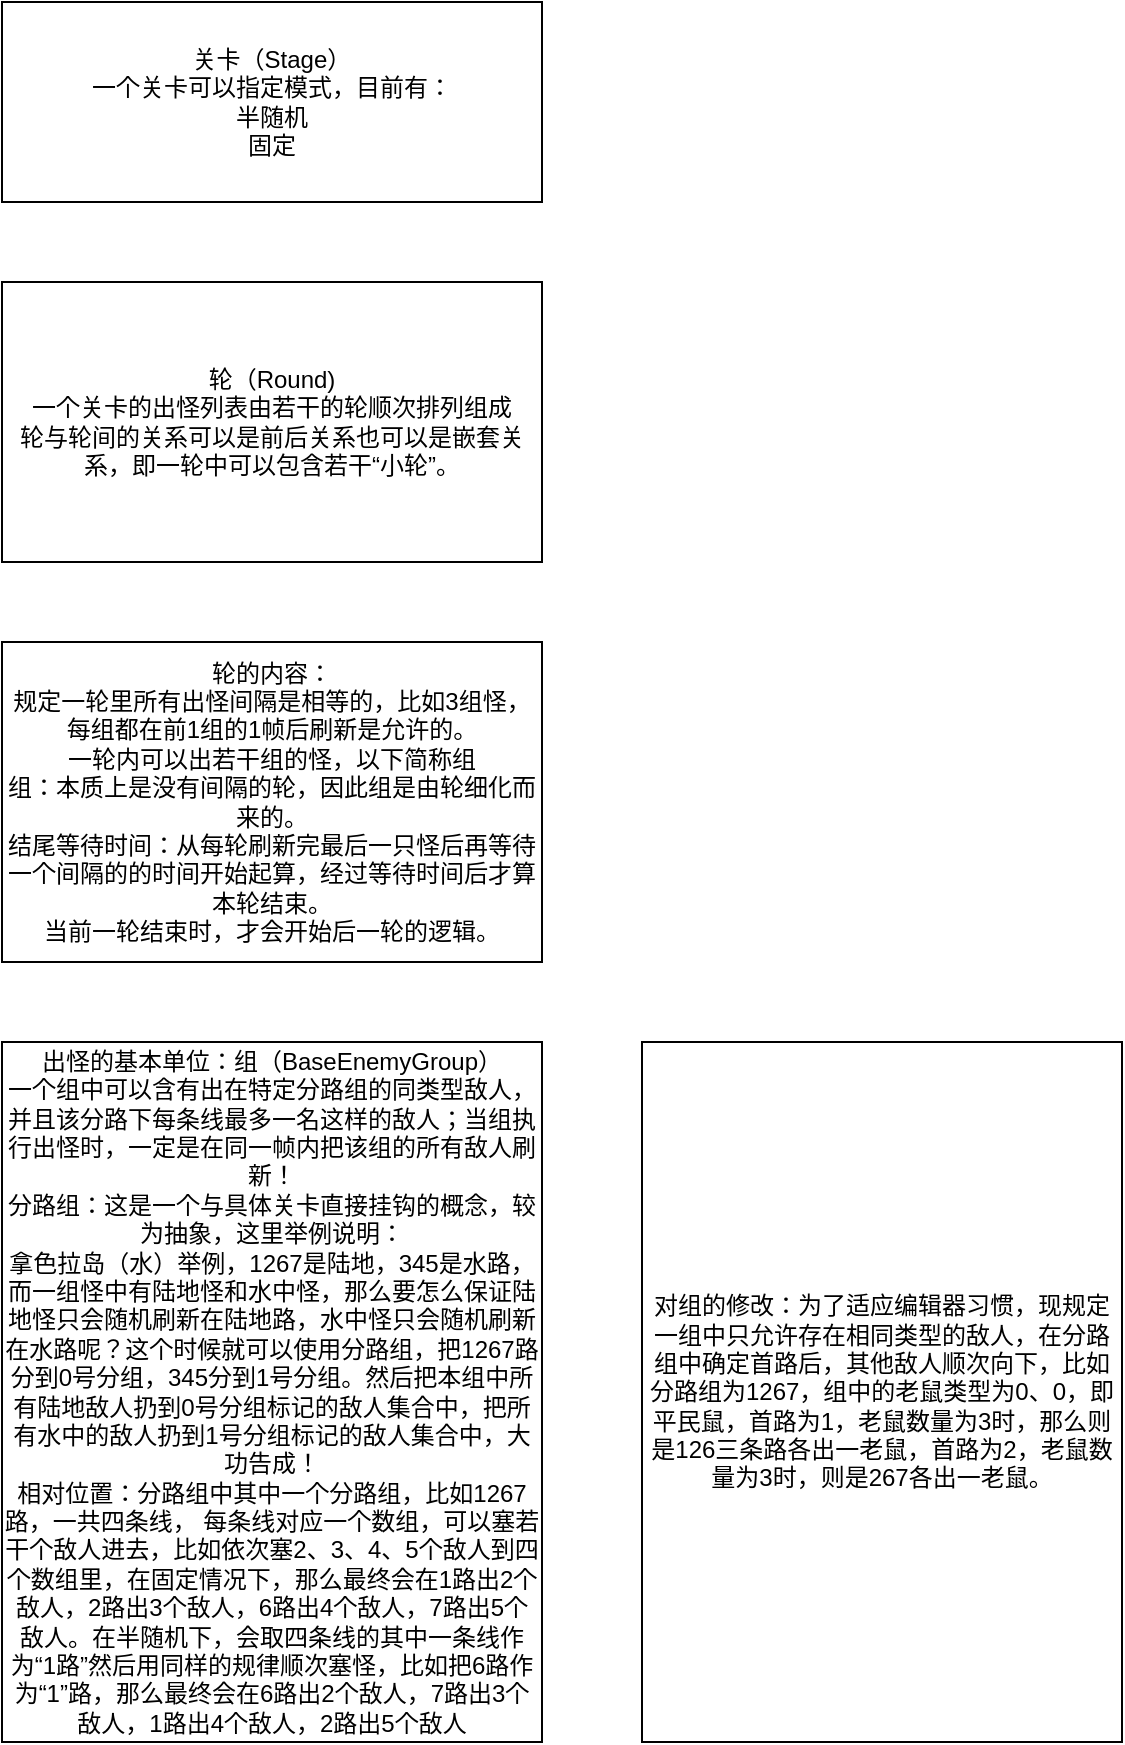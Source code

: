 <mxfile version="16.1.2" type="device"><diagram id="zNb0dVAmCM5hx3swla5N" name="第 1 页"><mxGraphModel dx="1102" dy="860" grid="1" gridSize="10" guides="1" tooltips="1" connect="1" arrows="1" fold="1" page="1" pageScale="1" pageWidth="827" pageHeight="1169" math="0" shadow="0"><root><mxCell id="0"/><mxCell id="1" parent="0"/><mxCell id="QEmOPTPh4oqfOhkHT8U0-1" value="轮（Round)&lt;br&gt;一个关卡的出怪列表由若干的轮顺次排列组成&lt;br&gt;轮与轮间的关系可以是前后关系也可以是嵌套关系，即一轮中可以包含若干“小轮”。" style="rounded=0;whiteSpace=wrap;html=1;" parent="1" vertex="1"><mxGeometry x="120" y="340" width="270" height="140" as="geometry"/></mxCell><mxCell id="QEmOPTPh4oqfOhkHT8U0-2" value="轮的内容：&lt;br&gt;规定一轮里所有出怪间隔是相等的，比如3组怪，每组都在前1组的1帧后刷新是允许的。&lt;br&gt;一轮内可以出若干组的怪，以下简称组&lt;br&gt;组：本质上是没有间隔的轮，因此组是由轮细化而来的。&lt;br&gt;结尾等待时间：从每轮刷新完最后一只怪后再等待一个间隔的的时间开始起算，经过等待时间后才算本轮结束。&lt;br&gt;当前一轮结束时，才会开始后一轮的逻辑。" style="rounded=0;whiteSpace=wrap;html=1;" parent="1" vertex="1"><mxGeometry x="120" y="520" width="270" height="160" as="geometry"/></mxCell><mxCell id="QEmOPTPh4oqfOhkHT8U0-4" value="&lt;span&gt;出怪的基本单位：组（BaseEnemyGroup）&lt;/span&gt;&lt;br&gt;&lt;span&gt;一个组中可以含有出在特定分路组的同类型敌人，并且该分路下每条线最多一名这样的敌人；当组执行出怪时，一定是在同一帧内把该组的所有敌人刷新！&lt;br&gt;分路组：这是一个与具体关卡直接挂钩的概念，较为抽象，这里举例说明：&lt;br&gt;拿色拉岛（水）举例，1267是陆地，345是水路，而一组怪中有陆地怪和水中怪，那么要怎么保证陆地怪只会随机刷新在陆地路，水中怪只会随机刷新在水路呢？这个时候就可以使用分路组，把1267路分到0号分组，345分到1号分组。然后把本组中所有陆地敌人扔到0号分组标记的敌人集合中，把所有水中的敌人扔到1号分组标记的敌人集合中，大功告成！&lt;br&gt;相对位置：分路组中其中一个分路组，比如1267路，一共四条线， 每条线对应一个数组，可以塞若干个敌人进去，比如依次塞2、3、4、5个敌人到四个数组里，在固定情况下，那么最终会在1路出2个敌人，2路出3个敌人，6路出4个敌人，7路出5个敌人。在半随机下，会取四条线的其中一条线作为“1路”然后用同样的规律顺次塞怪，比如把6路作为“1”路，那么最终会在6路出2个敌人，7路出3个敌人，1路出4个敌人，2路出5个敌人&lt;br&gt;&lt;/span&gt;" style="rounded=0;whiteSpace=wrap;html=1;" parent="1" vertex="1"><mxGeometry x="120" y="720" width="270" height="350" as="geometry"/></mxCell><mxCell id="QEmOPTPh4oqfOhkHT8U0-5" value="关卡（Stage）&lt;br&gt;一个关卡可以指定模式，目前有：&lt;br&gt;半随机&lt;br&gt;固定" style="rounded=0;whiteSpace=wrap;html=1;" parent="1" vertex="1"><mxGeometry x="120" y="200" width="270" height="100" as="geometry"/></mxCell><mxCell id="EUFY3M20It42mUhCFo5W-1" value="对组的修改：为了适应编辑器习惯，现规定一组中只允许存在相同类型的敌人，在分路组中确定首路后，其他敌人顺次向下，比如分路组为1267，组中的老鼠类型为0、0，即平民鼠，首路为1，老鼠数量为3时，那么则是126三条路各出一老鼠，首路为2，老鼠数量为3时，则是267各出一老鼠。" style="rounded=0;whiteSpace=wrap;html=1;" vertex="1" parent="1"><mxGeometry x="440" y="720" width="240" height="350" as="geometry"/></mxCell></root></mxGraphModel></diagram></mxfile>
